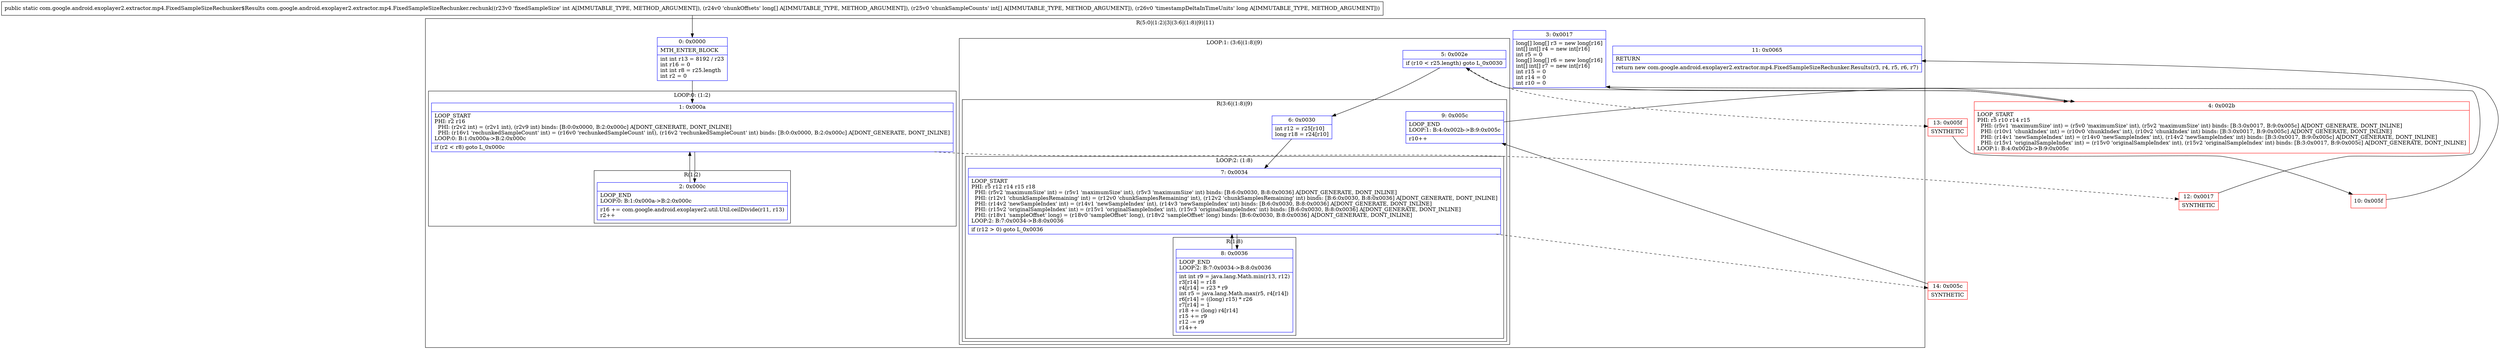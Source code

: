 digraph "CFG forcom.google.android.exoplayer2.extractor.mp4.FixedSampleSizeRechunker.rechunk(I[J[IJ)Lcom\/google\/android\/exoplayer2\/extractor\/mp4\/FixedSampleSizeRechunker$Results;" {
subgraph cluster_Region_1283735565 {
label = "R(5:0|(1:2)|3|(3:6|(1:8)|9)|11)";
node [shape=record,color=blue];
Node_0 [shape=record,label="{0\:\ 0x0000|MTH_ENTER_BLOCK\l|int int r13 = 8192 \/ r23\lint r16 = 0\lint int r8 = r25.length\lint r2 = 0\l}"];
subgraph cluster_LoopRegion_777549948 {
label = "LOOP:0: (1:2)";
node [shape=record,color=blue];
Node_1 [shape=record,label="{1\:\ 0x000a|LOOP_START\lPHI: r2 r16 \l  PHI: (r2v2 int) = (r2v1 int), (r2v9 int) binds: [B:0:0x0000, B:2:0x000c] A[DONT_GENERATE, DONT_INLINE]\l  PHI: (r16v1 'rechunkedSampleCount' int) = (r16v0 'rechunkedSampleCount' int), (r16v2 'rechunkedSampleCount' int) binds: [B:0:0x0000, B:2:0x000c] A[DONT_GENERATE, DONT_INLINE]\lLOOP:0: B:1:0x000a\-\>B:2:0x000c\l|if (r2 \< r8) goto L_0x000c\l}"];
subgraph cluster_Region_1630837735 {
label = "R(1:2)";
node [shape=record,color=blue];
Node_2 [shape=record,label="{2\:\ 0x000c|LOOP_END\lLOOP:0: B:1:0x000a\-\>B:2:0x000c\l|r16 += com.google.android.exoplayer2.util.Util.ceilDivide(r11, r13)\lr2++\l}"];
}
}
Node_3 [shape=record,label="{3\:\ 0x0017|long[] long[] r3 = new long[r16]\lint[] int[] r4 = new int[r16]\lint r5 = 0\llong[] long[] r6 = new long[r16]\lint[] int[] r7 = new int[r16]\lint r15 = 0\lint r14 = 0\lint r10 = 0\l}"];
subgraph cluster_LoopRegion_1819435807 {
label = "LOOP:1: (3:6|(1:8)|9)";
node [shape=record,color=blue];
Node_5 [shape=record,label="{5\:\ 0x002e|if (r10 \< r25.length) goto L_0x0030\l}"];
subgraph cluster_Region_43565748 {
label = "R(3:6|(1:8)|9)";
node [shape=record,color=blue];
Node_6 [shape=record,label="{6\:\ 0x0030|int r12 = r25[r10]\llong r18 = r24[r10]\l}"];
subgraph cluster_LoopRegion_1194756771 {
label = "LOOP:2: (1:8)";
node [shape=record,color=blue];
Node_7 [shape=record,label="{7\:\ 0x0034|LOOP_START\lPHI: r5 r12 r14 r15 r18 \l  PHI: (r5v2 'maximumSize' int) = (r5v1 'maximumSize' int), (r5v3 'maximumSize' int) binds: [B:6:0x0030, B:8:0x0036] A[DONT_GENERATE, DONT_INLINE]\l  PHI: (r12v1 'chunkSamplesRemaining' int) = (r12v0 'chunkSamplesRemaining' int), (r12v2 'chunkSamplesRemaining' int) binds: [B:6:0x0030, B:8:0x0036] A[DONT_GENERATE, DONT_INLINE]\l  PHI: (r14v2 'newSampleIndex' int) = (r14v1 'newSampleIndex' int), (r14v3 'newSampleIndex' int) binds: [B:6:0x0030, B:8:0x0036] A[DONT_GENERATE, DONT_INLINE]\l  PHI: (r15v2 'originalSampleIndex' int) = (r15v1 'originalSampleIndex' int), (r15v3 'originalSampleIndex' int) binds: [B:6:0x0030, B:8:0x0036] A[DONT_GENERATE, DONT_INLINE]\l  PHI: (r18v1 'sampleOffset' long) = (r18v0 'sampleOffset' long), (r18v2 'sampleOffset' long) binds: [B:6:0x0030, B:8:0x0036] A[DONT_GENERATE, DONT_INLINE]\lLOOP:2: B:7:0x0034\-\>B:8:0x0036\l|if (r12 \> 0) goto L_0x0036\l}"];
subgraph cluster_Region_1037277715 {
label = "R(1:8)";
node [shape=record,color=blue];
Node_8 [shape=record,label="{8\:\ 0x0036|LOOP_END\lLOOP:2: B:7:0x0034\-\>B:8:0x0036\l|int int r9 = java.lang.Math.min(r13, r12)\lr3[r14] = r18\lr4[r14] = r23 * r9\lint r5 = java.lang.Math.max(r5, r4[r14])\lr6[r14] = ((long) r15) * r26\lr7[r14] = 1\lr18 += (long) r4[r14]\lr15 += r9\lr12 \-= r9\lr14++\l}"];
}
}
Node_9 [shape=record,label="{9\:\ 0x005c|LOOP_END\lLOOP:1: B:4:0x002b\-\>B:9:0x005c\l|r10++\l}"];
}
}
Node_11 [shape=record,label="{11\:\ 0x0065|RETURN\l|return new com.google.android.exoplayer2.extractor.mp4.FixedSampleSizeRechunker.Results(r3, r4, r5, r6, r7)\l}"];
}
Node_4 [shape=record,color=red,label="{4\:\ 0x002b|LOOP_START\lPHI: r5 r10 r14 r15 \l  PHI: (r5v1 'maximumSize' int) = (r5v0 'maximumSize' int), (r5v2 'maximumSize' int) binds: [B:3:0x0017, B:9:0x005c] A[DONT_GENERATE, DONT_INLINE]\l  PHI: (r10v1 'chunkIndex' int) = (r10v0 'chunkIndex' int), (r10v2 'chunkIndex' int) binds: [B:3:0x0017, B:9:0x005c] A[DONT_GENERATE, DONT_INLINE]\l  PHI: (r14v1 'newSampleIndex' int) = (r14v0 'newSampleIndex' int), (r14v2 'newSampleIndex' int) binds: [B:3:0x0017, B:9:0x005c] A[DONT_GENERATE, DONT_INLINE]\l  PHI: (r15v1 'originalSampleIndex' int) = (r15v0 'originalSampleIndex' int), (r15v2 'originalSampleIndex' int) binds: [B:3:0x0017, B:9:0x005c] A[DONT_GENERATE, DONT_INLINE]\lLOOP:1: B:4:0x002b\-\>B:9:0x005c\l}"];
Node_10 [shape=record,color=red,label="{10\:\ 0x005f}"];
Node_12 [shape=record,color=red,label="{12\:\ 0x0017|SYNTHETIC\l}"];
Node_13 [shape=record,color=red,label="{13\:\ 0x005f|SYNTHETIC\l}"];
Node_14 [shape=record,color=red,label="{14\:\ 0x005c|SYNTHETIC\l}"];
MethodNode[shape=record,label="{public static com.google.android.exoplayer2.extractor.mp4.FixedSampleSizeRechunker$Results com.google.android.exoplayer2.extractor.mp4.FixedSampleSizeRechunker.rechunk((r23v0 'fixedSampleSize' int A[IMMUTABLE_TYPE, METHOD_ARGUMENT]), (r24v0 'chunkOffsets' long[] A[IMMUTABLE_TYPE, METHOD_ARGUMENT]), (r25v0 'chunkSampleCounts' int[] A[IMMUTABLE_TYPE, METHOD_ARGUMENT]), (r26v0 'timestampDeltaInTimeUnits' long A[IMMUTABLE_TYPE, METHOD_ARGUMENT])) }"];
MethodNode -> Node_0;
Node_0 -> Node_1;
Node_1 -> Node_2;
Node_1 -> Node_12[style=dashed];
Node_2 -> Node_1;
Node_3 -> Node_4;
Node_5 -> Node_6;
Node_5 -> Node_13[style=dashed];
Node_6 -> Node_7;
Node_7 -> Node_8;
Node_7 -> Node_14[style=dashed];
Node_8 -> Node_7;
Node_9 -> Node_4;
Node_4 -> Node_5;
Node_10 -> Node_11;
Node_12 -> Node_3;
Node_13 -> Node_10;
Node_14 -> Node_9;
}


